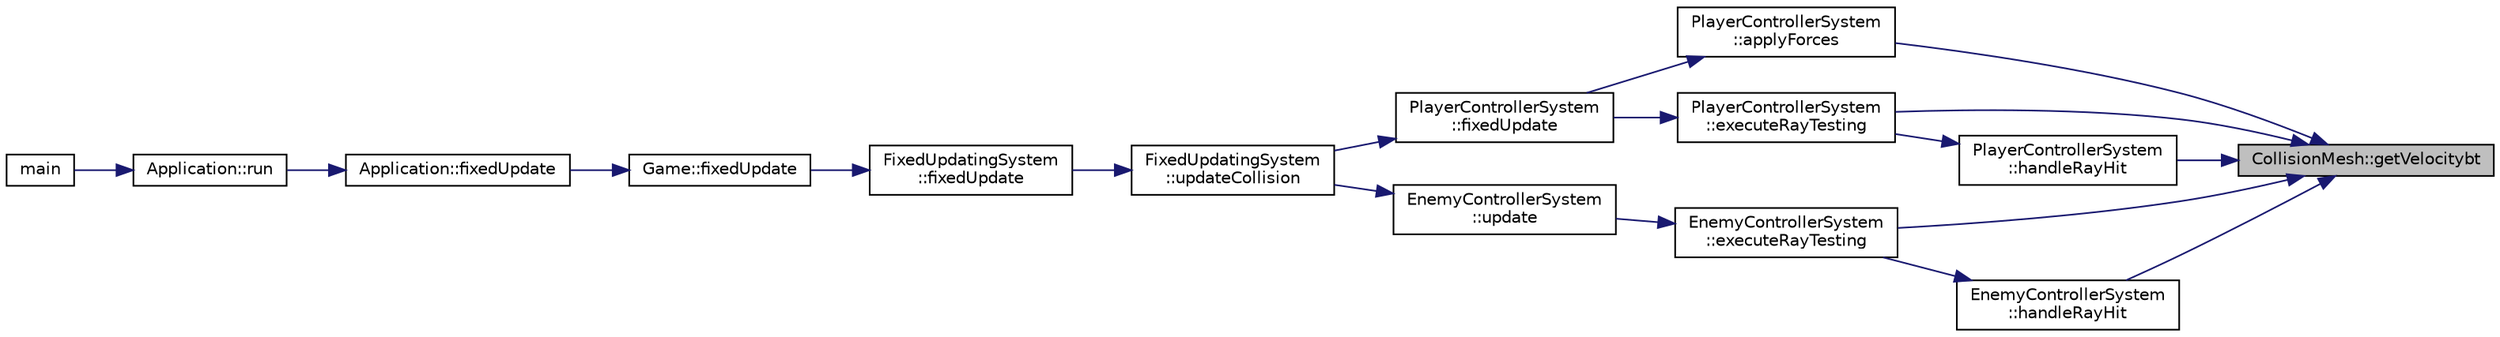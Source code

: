 digraph "CollisionMesh::getVelocitybt"
{
 // INTERACTIVE_SVG=YES
 // LATEX_PDF_SIZE
  edge [fontname="Helvetica",fontsize="10",labelfontname="Helvetica",labelfontsize="10"];
  node [fontname="Helvetica",fontsize="10",shape=record];
  rankdir="RL";
  Node1 [label="CollisionMesh::getVelocitybt",height=0.2,width=0.4,color="black", fillcolor="grey75", style="filled", fontcolor="black",tooltip=" "];
  Node1 -> Node2 [dir="back",color="midnightblue",fontsize="10",style="solid",fontname="Helvetica"];
  Node2 [label="PlayerControllerSystem\l::applyForces",height=0.2,width=0.4,color="black", fillcolor="white", style="filled",URL="$d5/d50/class_player_controller_system.html#a4f3e2c164e2bc88b8179912eae184653",tooltip=" "];
  Node2 -> Node3 [dir="back",color="midnightblue",fontsize="10",style="solid",fontname="Helvetica"];
  Node3 [label="PlayerControllerSystem\l::fixedUpdate",height=0.2,width=0.4,color="black", fillcolor="white", style="filled",URL="$d5/d50/class_player_controller_system.html#a9d234f18033f0a3fca95bbcd49c28deb",tooltip=" "];
  Node3 -> Node4 [dir="back",color="midnightblue",fontsize="10",style="solid",fontname="Helvetica"];
  Node4 [label="FixedUpdatingSystem\l::updateCollision",height=0.2,width=0.4,color="black", fillcolor="white", style="filled",URL="$d3/de8/class_fixed_updating_system.html#a7086592e0a53a3a3f8c7533f042a4266",tooltip=" "];
  Node4 -> Node5 [dir="back",color="midnightblue",fontsize="10",style="solid",fontname="Helvetica"];
  Node5 [label="FixedUpdatingSystem\l::fixedUpdate",height=0.2,width=0.4,color="black", fillcolor="white", style="filled",URL="$d3/de8/class_fixed_updating_system.html#a3ed508813ba850baed19e86ef0429028",tooltip=" "];
  Node5 -> Node6 [dir="back",color="midnightblue",fontsize="10",style="solid",fontname="Helvetica"];
  Node6 [label="Game::fixedUpdate",height=0.2,width=0.4,color="black", fillcolor="white", style="filled",URL="$dd/d1f/class_game.html#a157e87f9dc147a5842ee6bdc06c95c17",tooltip=" "];
  Node6 -> Node7 [dir="back",color="midnightblue",fontsize="10",style="solid",fontname="Helvetica"];
  Node7 [label="Application::fixedUpdate",height=0.2,width=0.4,color="black", fillcolor="white", style="filled",URL="$de/d6b/class_application.html#a95c827cb5cf08bd0c3cc7b07ed4b4249",tooltip=" "];
  Node7 -> Node8 [dir="back",color="midnightblue",fontsize="10",style="solid",fontname="Helvetica"];
  Node8 [label="Application::run",height=0.2,width=0.4,color="black", fillcolor="white", style="filled",URL="$de/d6b/class_application.html#a68965449404743bf1add056784d6cf81",tooltip=" "];
  Node8 -> Node9 [dir="back",color="midnightblue",fontsize="10",style="solid",fontname="Helvetica"];
  Node9 [label="main",height=0.2,width=0.4,color="black", fillcolor="white", style="filled",URL="$d5/d12/_main_8cpp.html#a0ddf1224851353fc92bfbff6f499fa97",tooltip=" "];
  Node1 -> Node10 [dir="back",color="midnightblue",fontsize="10",style="solid",fontname="Helvetica"];
  Node10 [label="PlayerControllerSystem\l::executeRayTesting",height=0.2,width=0.4,color="black", fillcolor="white", style="filled",URL="$d5/d50/class_player_controller_system.html#a919d9d772a6059cf4213c42c584ffcf3",tooltip=" "];
  Node10 -> Node3 [dir="back",color="midnightblue",fontsize="10",style="solid",fontname="Helvetica"];
  Node1 -> Node11 [dir="back",color="midnightblue",fontsize="10",style="solid",fontname="Helvetica"];
  Node11 [label="EnemyControllerSystem\l::executeRayTesting",height=0.2,width=0.4,color="black", fillcolor="white", style="filled",URL="$da/d3f/class_enemy_controller_system.html#ae94d4732176c8a2b834f76e7be6fe79d",tooltip=" "];
  Node11 -> Node12 [dir="back",color="midnightblue",fontsize="10",style="solid",fontname="Helvetica"];
  Node12 [label="EnemyControllerSystem\l::update",height=0.2,width=0.4,color="black", fillcolor="white", style="filled",URL="$da/d3f/class_enemy_controller_system.html#a026087734b2ff96302e29522d87111f3",tooltip=" "];
  Node12 -> Node4 [dir="back",color="midnightblue",fontsize="10",style="solid",fontname="Helvetica"];
  Node1 -> Node13 [dir="back",color="midnightblue",fontsize="10",style="solid",fontname="Helvetica"];
  Node13 [label="PlayerControllerSystem\l::handleRayHit",height=0.2,width=0.4,color="black", fillcolor="white", style="filled",URL="$d5/d50/class_player_controller_system.html#a4ee740fcbaa4e826d5d2ef49e0c54c7f",tooltip=" "];
  Node13 -> Node10 [dir="back",color="midnightblue",fontsize="10",style="solid",fontname="Helvetica"];
  Node1 -> Node14 [dir="back",color="midnightblue",fontsize="10",style="solid",fontname="Helvetica"];
  Node14 [label="EnemyControllerSystem\l::handleRayHit",height=0.2,width=0.4,color="black", fillcolor="white", style="filled",URL="$da/d3f/class_enemy_controller_system.html#a687331915aabd4381bc5f5433396e12b",tooltip=" "];
  Node14 -> Node11 [dir="back",color="midnightblue",fontsize="10",style="solid",fontname="Helvetica"];
}
